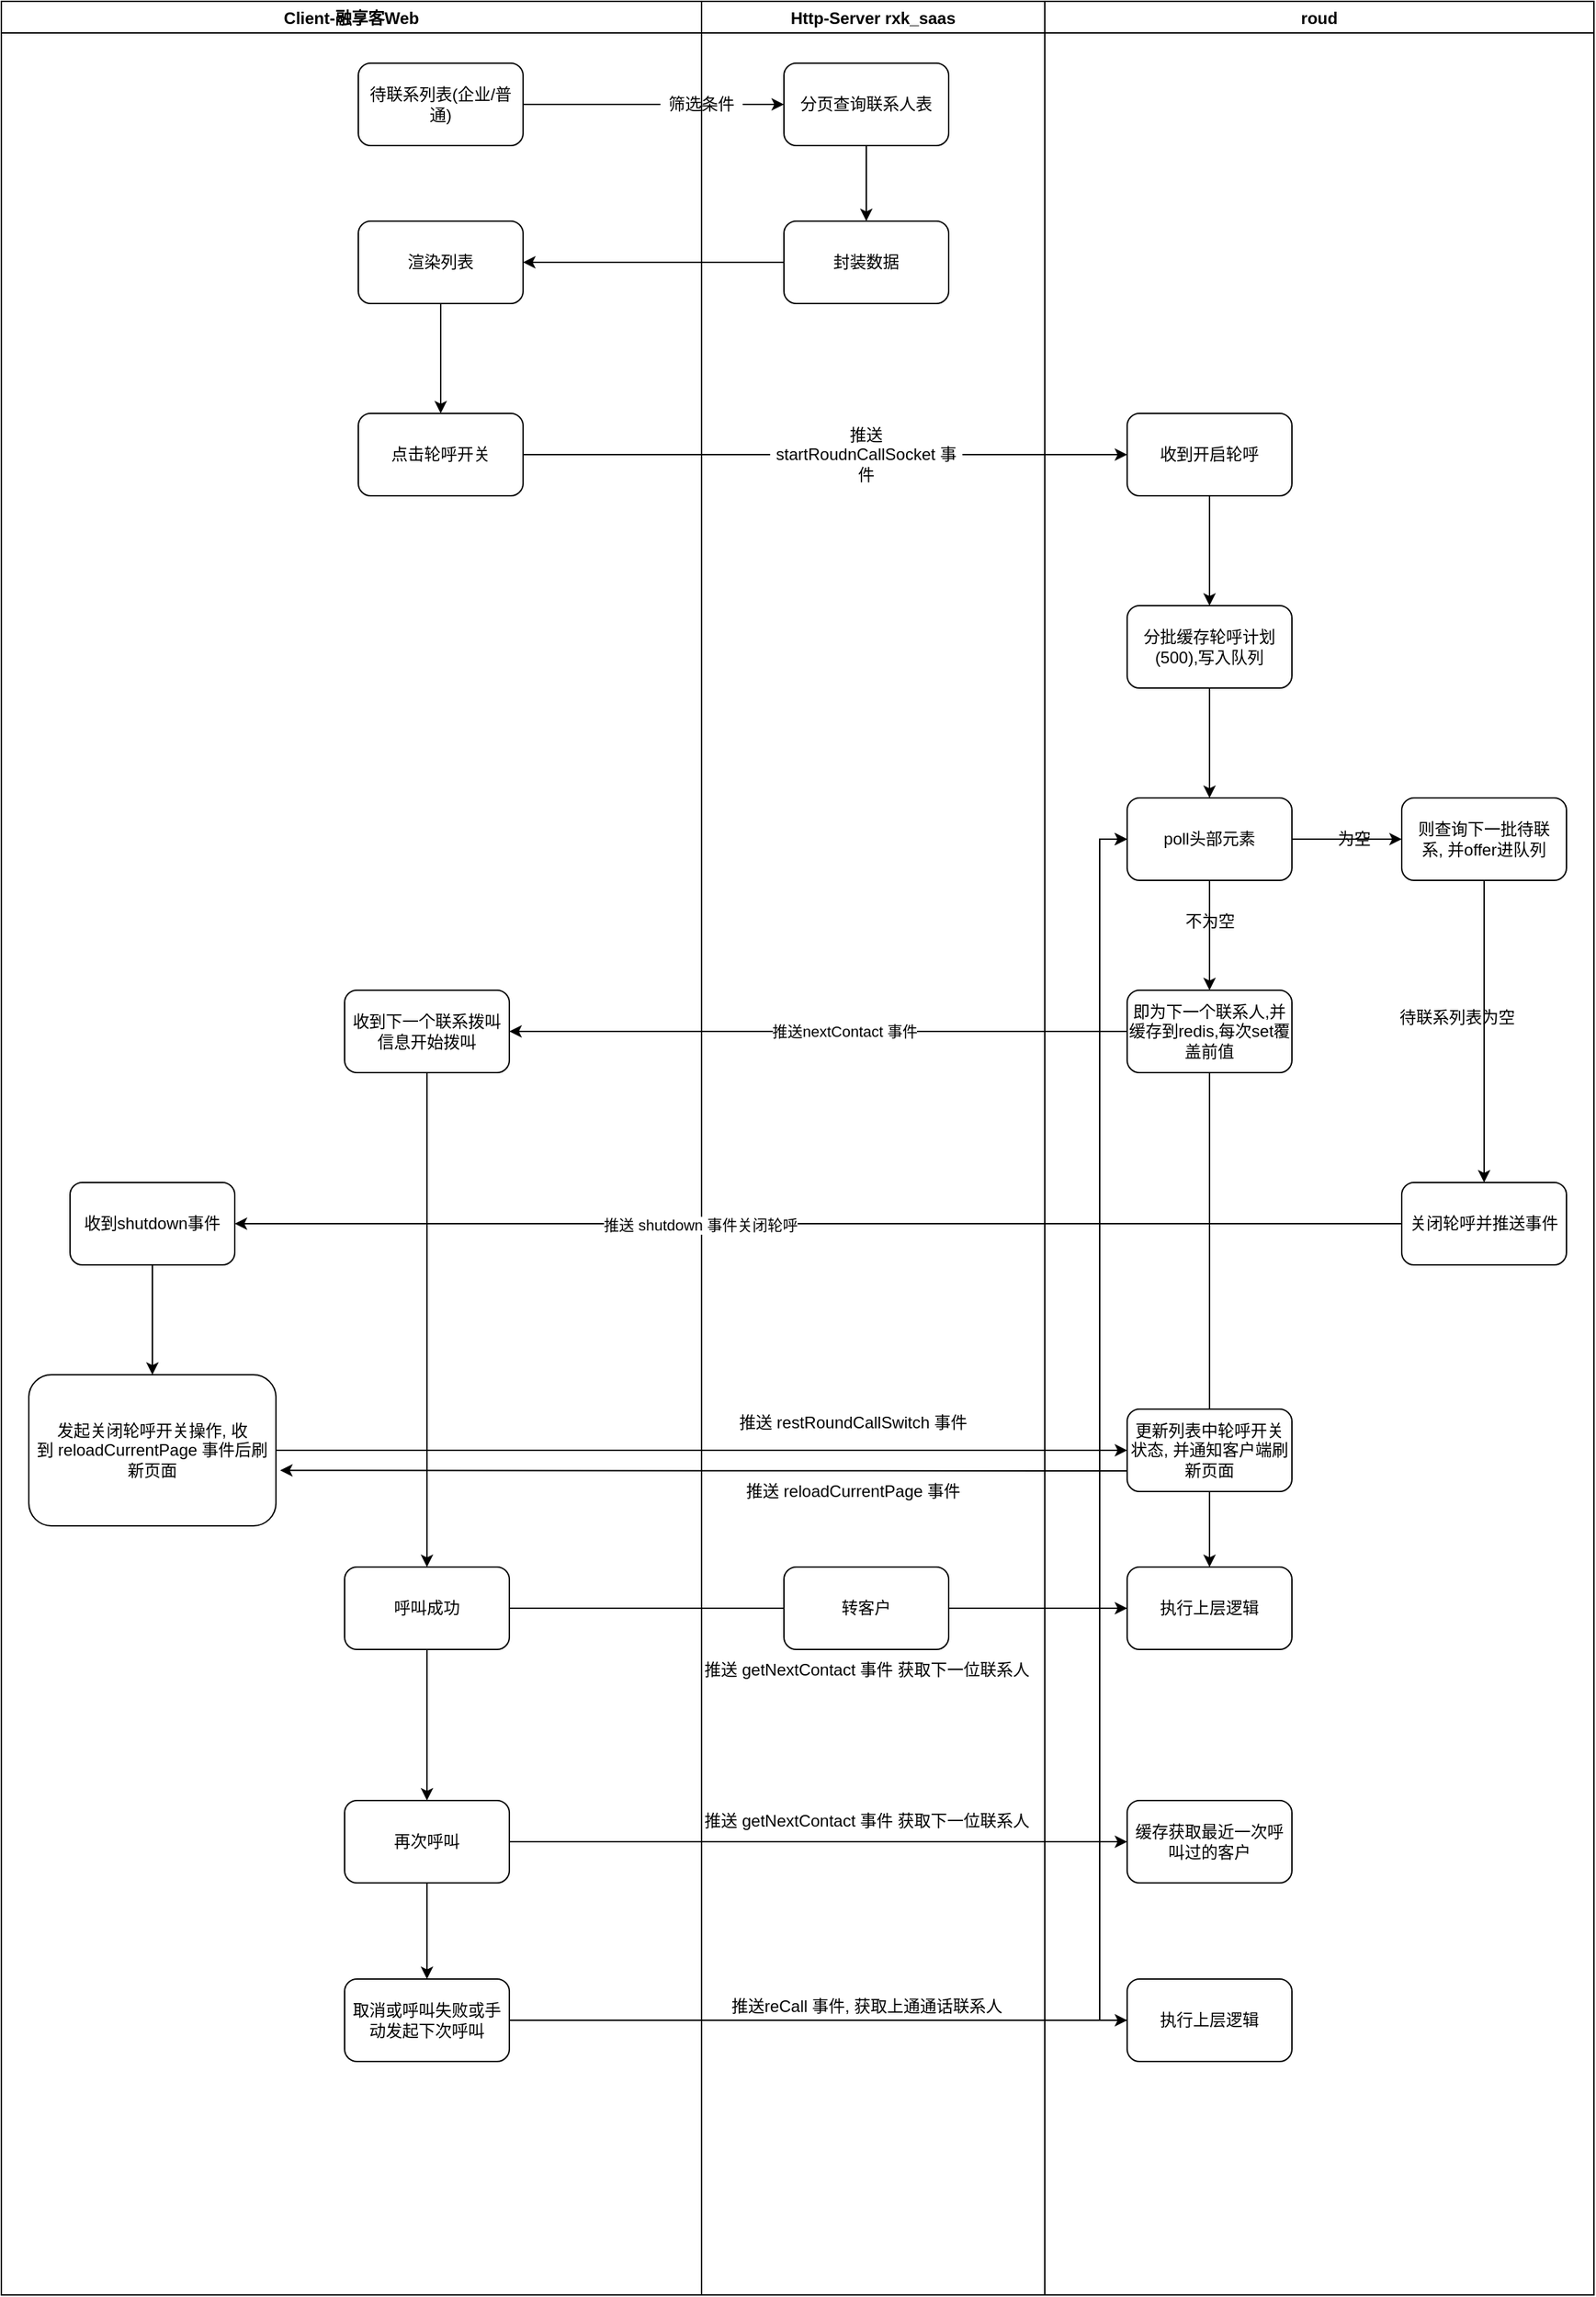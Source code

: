 <mxfile version="20.3.3" type="github">
  <diagram name="Page-1" id="c7488fd3-1785-93aa-aadb-54a6760d102a">
    <mxGraphModel dx="2336" dy="698" grid="1" gridSize="10" guides="1" tooltips="1" connect="1" arrows="1" fold="1" page="1" pageScale="1" pageWidth="1100" pageHeight="850" background="none" math="0" shadow="0">
      <root>
        <mxCell id="0" />
        <mxCell id="1" parent="0" />
        <mxCell id="j-hrNfwqryrFLlmtQv2E-1" value="Client-融享客Web" style="swimlane;" vertex="1" parent="1">
          <mxGeometry x="-50" y="60" width="510" height="1670" as="geometry" />
        </mxCell>
        <mxCell id="j-hrNfwqryrFLlmtQv2E-5" value="待联系列表(企业/普通)" style="rounded=1;whiteSpace=wrap;html=1;" vertex="1" parent="j-hrNfwqryrFLlmtQv2E-1">
          <mxGeometry x="260" y="45" width="120" height="60" as="geometry" />
        </mxCell>
        <mxCell id="j-hrNfwqryrFLlmtQv2E-15" value="" style="edgeStyle=orthogonalEdgeStyle;rounded=0;orthogonalLoop=1;jettySize=auto;html=1;" edge="1" parent="j-hrNfwqryrFLlmtQv2E-1" source="j-hrNfwqryrFLlmtQv2E-12" target="j-hrNfwqryrFLlmtQv2E-14">
          <mxGeometry relative="1" as="geometry" />
        </mxCell>
        <mxCell id="j-hrNfwqryrFLlmtQv2E-12" value="渲染列表" style="whiteSpace=wrap;html=1;rounded=1;" vertex="1" parent="j-hrNfwqryrFLlmtQv2E-1">
          <mxGeometry x="260" y="160" width="120" height="60" as="geometry" />
        </mxCell>
        <mxCell id="j-hrNfwqryrFLlmtQv2E-14" value="点击轮呼开关" style="whiteSpace=wrap;html=1;rounded=1;" vertex="1" parent="j-hrNfwqryrFLlmtQv2E-1">
          <mxGeometry x="260" y="300" width="120" height="60" as="geometry" />
        </mxCell>
        <mxCell id="j-hrNfwqryrFLlmtQv2E-62" value="" style="edgeStyle=orthogonalEdgeStyle;rounded=0;orthogonalLoop=1;jettySize=auto;html=1;" edge="1" parent="j-hrNfwqryrFLlmtQv2E-1" source="j-hrNfwqryrFLlmtQv2E-32" target="j-hrNfwqryrFLlmtQv2E-61">
          <mxGeometry relative="1" as="geometry" />
        </mxCell>
        <mxCell id="j-hrNfwqryrFLlmtQv2E-32" value="收到下一个联系拨叫信息开始拨叫" style="rounded=1;whiteSpace=wrap;html=1;" vertex="1" parent="j-hrNfwqryrFLlmtQv2E-1">
          <mxGeometry x="250" y="720" width="120" height="60" as="geometry" />
        </mxCell>
        <mxCell id="j-hrNfwqryrFLlmtQv2E-54" value="" style="edgeStyle=orthogonalEdgeStyle;rounded=0;orthogonalLoop=1;jettySize=auto;html=1;" edge="1" parent="j-hrNfwqryrFLlmtQv2E-1" source="j-hrNfwqryrFLlmtQv2E-50" target="j-hrNfwqryrFLlmtQv2E-53">
          <mxGeometry relative="1" as="geometry" />
        </mxCell>
        <mxCell id="j-hrNfwqryrFLlmtQv2E-50" value="收到shutdown事件" style="rounded=1;whiteSpace=wrap;html=1;" vertex="1" parent="j-hrNfwqryrFLlmtQv2E-1">
          <mxGeometry x="50" y="860" width="120" height="60" as="geometry" />
        </mxCell>
        <mxCell id="j-hrNfwqryrFLlmtQv2E-53" value="发起关闭轮呼开关操作,&amp;nbsp;收到&amp;nbsp;&lt;span style=&quot;&quot;&gt;reloadCurrentPage&amp;nbsp;事件后刷新页面&lt;/span&gt;" style="rounded=1;whiteSpace=wrap;html=1;" vertex="1" parent="j-hrNfwqryrFLlmtQv2E-1">
          <mxGeometry x="20" y="1000" width="180" height="110" as="geometry" />
        </mxCell>
        <mxCell id="j-hrNfwqryrFLlmtQv2E-84" style="edgeStyle=orthogonalEdgeStyle;rounded=0;orthogonalLoop=1;jettySize=auto;html=1;exitX=0.5;exitY=1;exitDx=0;exitDy=0;" edge="1" parent="j-hrNfwqryrFLlmtQv2E-1" source="j-hrNfwqryrFLlmtQv2E-61" target="j-hrNfwqryrFLlmtQv2E-78">
          <mxGeometry relative="1" as="geometry" />
        </mxCell>
        <mxCell id="j-hrNfwqryrFLlmtQv2E-61" value="呼叫成功" style="rounded=1;whiteSpace=wrap;html=1;" vertex="1" parent="j-hrNfwqryrFLlmtQv2E-1">
          <mxGeometry x="250" y="1140" width="120" height="60" as="geometry" />
        </mxCell>
        <mxCell id="j-hrNfwqryrFLlmtQv2E-69" value="取消或呼叫失败或手动发起下次呼叫" style="rounded=1;whiteSpace=wrap;html=1;" vertex="1" parent="j-hrNfwqryrFLlmtQv2E-1">
          <mxGeometry x="250" y="1440" width="120" height="60" as="geometry" />
        </mxCell>
        <mxCell id="j-hrNfwqryrFLlmtQv2E-85" style="edgeStyle=orthogonalEdgeStyle;rounded=0;orthogonalLoop=1;jettySize=auto;html=1;exitX=0.5;exitY=1;exitDx=0;exitDy=0;" edge="1" parent="j-hrNfwqryrFLlmtQv2E-1" source="j-hrNfwqryrFLlmtQv2E-78" target="j-hrNfwqryrFLlmtQv2E-69">
          <mxGeometry relative="1" as="geometry" />
        </mxCell>
        <mxCell id="j-hrNfwqryrFLlmtQv2E-78" value="再次呼叫" style="rounded=1;whiteSpace=wrap;html=1;" vertex="1" parent="j-hrNfwqryrFLlmtQv2E-1">
          <mxGeometry x="250" y="1310" width="120" height="60" as="geometry" />
        </mxCell>
        <mxCell id="j-hrNfwqryrFLlmtQv2E-2" value="Http-Server rxk_saas" style="swimlane;startSize=23;" vertex="1" parent="1">
          <mxGeometry x="460" y="60" width="250" height="1670" as="geometry" />
        </mxCell>
        <mxCell id="j-hrNfwqryrFLlmtQv2E-11" value="" style="edgeStyle=orthogonalEdgeStyle;rounded=0;orthogonalLoop=1;jettySize=auto;html=1;" edge="1" parent="j-hrNfwqryrFLlmtQv2E-2" source="j-hrNfwqryrFLlmtQv2E-6" target="j-hrNfwqryrFLlmtQv2E-10">
          <mxGeometry relative="1" as="geometry" />
        </mxCell>
        <mxCell id="j-hrNfwqryrFLlmtQv2E-6" value="分页查询联系人表" style="whiteSpace=wrap;html=1;rounded=1;" vertex="1" parent="j-hrNfwqryrFLlmtQv2E-2">
          <mxGeometry x="60" y="45" width="120" height="60" as="geometry" />
        </mxCell>
        <mxCell id="j-hrNfwqryrFLlmtQv2E-10" value="封装数据" style="whiteSpace=wrap;html=1;rounded=1;" vertex="1" parent="j-hrNfwqryrFLlmtQv2E-2">
          <mxGeometry x="60" y="160" width="120" height="60" as="geometry" />
        </mxCell>
        <mxCell id="j-hrNfwqryrFLlmtQv2E-18" value="推送startRoudnCallSocket&amp;nbsp;事件" style="text;html=1;strokeColor=none;fillColor=none;align=center;verticalAlign=middle;whiteSpace=wrap;rounded=0;" vertex="1" parent="j-hrNfwqryrFLlmtQv2E-2">
          <mxGeometry x="50" y="315" width="140" height="30" as="geometry" />
        </mxCell>
        <mxCell id="j-hrNfwqryrFLlmtQv2E-59" value="推送&amp;nbsp;reloadCurrentPage&amp;nbsp;事件" style="text;html=1;align=center;verticalAlign=middle;resizable=0;points=[];autosize=1;strokeColor=none;fillColor=none;" vertex="1" parent="j-hrNfwqryrFLlmtQv2E-2">
          <mxGeometry x="20" y="1070" width="180" height="30" as="geometry" />
        </mxCell>
        <mxCell id="j-hrNfwqryrFLlmtQv2E-66" value="推送&amp;nbsp;getNextContact&amp;nbsp;事件&amp;nbsp;获取下一位联系人" style="text;html=1;align=center;verticalAlign=middle;resizable=0;points=[];autosize=1;strokeColor=none;fillColor=none;" vertex="1" parent="j-hrNfwqryrFLlmtQv2E-2">
          <mxGeometry x="-10" y="1200" width="260" height="30" as="geometry" />
        </mxCell>
        <mxCell id="j-hrNfwqryrFLlmtQv2E-75" value="推送&amp;nbsp;getNextContact&amp;nbsp;事件&amp;nbsp;获取下一位联系人" style="text;html=1;align=center;verticalAlign=middle;resizable=0;points=[];autosize=1;strokeColor=none;fillColor=none;" vertex="1" parent="j-hrNfwqryrFLlmtQv2E-2">
          <mxGeometry x="-10" y="1310" width="260" height="30" as="geometry" />
        </mxCell>
        <mxCell id="j-hrNfwqryrFLlmtQv2E-82" value="推送reCall&amp;nbsp;事件,&amp;nbsp;获取上通通话联系人" style="text;html=1;align=center;verticalAlign=middle;resizable=0;points=[];autosize=1;strokeColor=none;fillColor=none;" vertex="1" parent="j-hrNfwqryrFLlmtQv2E-2">
          <mxGeometry x="10" y="1445" width="220" height="30" as="geometry" />
        </mxCell>
        <mxCell id="j-hrNfwqryrFLlmtQv2E-87" value="推送&amp;nbsp;restRoundCallSwitch 事件" style="text;html=1;align=center;verticalAlign=middle;resizable=0;points=[];autosize=1;strokeColor=none;fillColor=none;" vertex="1" parent="j-hrNfwqryrFLlmtQv2E-2">
          <mxGeometry x="15" y="1020" width="190" height="30" as="geometry" />
        </mxCell>
        <mxCell id="j-hrNfwqryrFLlmtQv2E-3" value="roud" style="swimlane;startSize=23;" vertex="1" parent="1">
          <mxGeometry x="710" y="60" width="400" height="1670" as="geometry" />
        </mxCell>
        <mxCell id="j-hrNfwqryrFLlmtQv2E-21" value="" style="edgeStyle=orthogonalEdgeStyle;rounded=0;orthogonalLoop=1;jettySize=auto;html=1;" edge="1" parent="j-hrNfwqryrFLlmtQv2E-3" source="j-hrNfwqryrFLlmtQv2E-16" target="j-hrNfwqryrFLlmtQv2E-20">
          <mxGeometry relative="1" as="geometry" />
        </mxCell>
        <mxCell id="j-hrNfwqryrFLlmtQv2E-16" value="收到开启轮呼" style="whiteSpace=wrap;html=1;rounded=1;" vertex="1" parent="j-hrNfwqryrFLlmtQv2E-3">
          <mxGeometry x="60" y="300" width="120" height="60" as="geometry" />
        </mxCell>
        <mxCell id="j-hrNfwqryrFLlmtQv2E-23" value="" style="edgeStyle=orthogonalEdgeStyle;rounded=0;orthogonalLoop=1;jettySize=auto;html=1;" edge="1" parent="j-hrNfwqryrFLlmtQv2E-3" source="j-hrNfwqryrFLlmtQv2E-20" target="j-hrNfwqryrFLlmtQv2E-22">
          <mxGeometry relative="1" as="geometry" />
        </mxCell>
        <mxCell id="j-hrNfwqryrFLlmtQv2E-20" value="分批缓存轮呼计划(500),写入队列" style="whiteSpace=wrap;html=1;rounded=1;" vertex="1" parent="j-hrNfwqryrFLlmtQv2E-3">
          <mxGeometry x="60" y="440" width="120" height="60" as="geometry" />
        </mxCell>
        <mxCell id="j-hrNfwqryrFLlmtQv2E-28" value="" style="edgeStyle=orthogonalEdgeStyle;rounded=0;orthogonalLoop=1;jettySize=auto;html=1;" edge="1" parent="j-hrNfwqryrFLlmtQv2E-3" source="j-hrNfwqryrFLlmtQv2E-22" target="j-hrNfwqryrFLlmtQv2E-27">
          <mxGeometry relative="1" as="geometry" />
        </mxCell>
        <mxCell id="j-hrNfwqryrFLlmtQv2E-45" value="" style="edgeStyle=orthogonalEdgeStyle;rounded=0;orthogonalLoop=1;jettySize=auto;html=1;" edge="1" parent="j-hrNfwqryrFLlmtQv2E-3" source="j-hrNfwqryrFLlmtQv2E-22" target="j-hrNfwqryrFLlmtQv2E-44">
          <mxGeometry relative="1" as="geometry" />
        </mxCell>
        <mxCell id="j-hrNfwqryrFLlmtQv2E-22" value="poll头部元素" style="whiteSpace=wrap;html=1;rounded=1;" vertex="1" parent="j-hrNfwqryrFLlmtQv2E-3">
          <mxGeometry x="60" y="580" width="120" height="60" as="geometry" />
        </mxCell>
        <mxCell id="j-hrNfwqryrFLlmtQv2E-64" value="" style="edgeStyle=orthogonalEdgeStyle;rounded=0;orthogonalLoop=1;jettySize=auto;html=1;" edge="1" parent="j-hrNfwqryrFLlmtQv2E-3" source="j-hrNfwqryrFLlmtQv2E-27" target="j-hrNfwqryrFLlmtQv2E-63">
          <mxGeometry relative="1" as="geometry" />
        </mxCell>
        <mxCell id="j-hrNfwqryrFLlmtQv2E-27" value="即为下一个联系人,并缓存到redis,每次set覆盖前值" style="whiteSpace=wrap;html=1;rounded=1;" vertex="1" parent="j-hrNfwqryrFLlmtQv2E-3">
          <mxGeometry x="60" y="720" width="120" height="60" as="geometry" />
        </mxCell>
        <mxCell id="j-hrNfwqryrFLlmtQv2E-29" value="不为空" style="text;html=1;align=center;verticalAlign=middle;resizable=0;points=[];autosize=1;strokeColor=none;fillColor=none;" vertex="1" parent="j-hrNfwqryrFLlmtQv2E-3">
          <mxGeometry x="90" y="655" width="60" height="30" as="geometry" />
        </mxCell>
        <mxCell id="j-hrNfwqryrFLlmtQv2E-44" value="则查询下一批待联系,&amp;nbsp;并offer进队列" style="whiteSpace=wrap;html=1;rounded=1;" vertex="1" parent="j-hrNfwqryrFLlmtQv2E-3">
          <mxGeometry x="260" y="580" width="120" height="60" as="geometry" />
        </mxCell>
        <mxCell id="j-hrNfwqryrFLlmtQv2E-47" value="为空" style="text;html=1;align=center;verticalAlign=middle;resizable=0;points=[];autosize=1;strokeColor=none;fillColor=none;" vertex="1" parent="j-hrNfwqryrFLlmtQv2E-3">
          <mxGeometry x="200" y="595" width="50" height="30" as="geometry" />
        </mxCell>
        <mxCell id="j-hrNfwqryrFLlmtQv2E-55" value="更新列表中轮呼开关状态,&amp;nbsp;并通知客户端刷新页面" style="rounded=1;whiteSpace=wrap;html=1;" vertex="1" parent="j-hrNfwqryrFLlmtQv2E-3">
          <mxGeometry x="60" y="1025" width="120" height="60" as="geometry" />
        </mxCell>
        <mxCell id="j-hrNfwqryrFLlmtQv2E-63" value="执行上层逻辑" style="whiteSpace=wrap;html=1;rounded=1;" vertex="1" parent="j-hrNfwqryrFLlmtQv2E-3">
          <mxGeometry x="60" y="1140" width="120" height="60" as="geometry" />
        </mxCell>
        <mxCell id="j-hrNfwqryrFLlmtQv2E-76" style="edgeStyle=orthogonalEdgeStyle;rounded=0;orthogonalLoop=1;jettySize=auto;html=1;exitX=0;exitY=0.5;exitDx=0;exitDy=0;entryX=0;entryY=0.5;entryDx=0;entryDy=0;" edge="1" parent="j-hrNfwqryrFLlmtQv2E-3" source="j-hrNfwqryrFLlmtQv2E-73" target="j-hrNfwqryrFLlmtQv2E-22">
          <mxGeometry relative="1" as="geometry" />
        </mxCell>
        <mxCell id="j-hrNfwqryrFLlmtQv2E-73" value="执行上层逻辑" style="whiteSpace=wrap;html=1;rounded=1;" vertex="1" parent="j-hrNfwqryrFLlmtQv2E-3">
          <mxGeometry x="60" y="1440" width="120" height="60" as="geometry" />
        </mxCell>
        <mxCell id="j-hrNfwqryrFLlmtQv2E-77" style="edgeStyle=orthogonalEdgeStyle;rounded=0;orthogonalLoop=1;jettySize=auto;html=1;exitX=0;exitY=0.5;exitDx=0;exitDy=0;entryX=0;entryY=0.5;entryDx=0;entryDy=0;" edge="1" parent="j-hrNfwqryrFLlmtQv2E-3" source="j-hrNfwqryrFLlmtQv2E-63" target="j-hrNfwqryrFLlmtQv2E-22">
          <mxGeometry relative="1" as="geometry">
            <mxPoint x="40" y="600" as="targetPoint" />
          </mxGeometry>
        </mxCell>
        <mxCell id="j-hrNfwqryrFLlmtQv2E-80" value="缓存获取最近一次呼叫过的客户" style="whiteSpace=wrap;html=1;rounded=1;" vertex="1" parent="j-hrNfwqryrFLlmtQv2E-3">
          <mxGeometry x="60" y="1310" width="120" height="60" as="geometry" />
        </mxCell>
        <mxCell id="j-hrNfwqryrFLlmtQv2E-48" value="关闭轮呼并推送事件" style="whiteSpace=wrap;html=1;rounded=1;" vertex="1" parent="j-hrNfwqryrFLlmtQv2E-3">
          <mxGeometry x="260" y="860" width="120" height="60" as="geometry" />
        </mxCell>
        <mxCell id="j-hrNfwqryrFLlmtQv2E-49" value="" style="edgeStyle=orthogonalEdgeStyle;rounded=0;orthogonalLoop=1;jettySize=auto;html=1;" edge="1" parent="j-hrNfwqryrFLlmtQv2E-3" source="j-hrNfwqryrFLlmtQv2E-44" target="j-hrNfwqryrFLlmtQv2E-48">
          <mxGeometry relative="1" as="geometry" />
        </mxCell>
        <mxCell id="j-hrNfwqryrFLlmtQv2E-7" value="" style="edgeStyle=orthogonalEdgeStyle;rounded=0;orthogonalLoop=1;jettySize=auto;html=1;startArrow=none;" edge="1" parent="1" source="j-hrNfwqryrFLlmtQv2E-8" target="j-hrNfwqryrFLlmtQv2E-6">
          <mxGeometry relative="1" as="geometry" />
        </mxCell>
        <mxCell id="j-hrNfwqryrFLlmtQv2E-8" value="筛选条件" style="text;html=1;strokeColor=none;fillColor=none;align=center;verticalAlign=middle;whiteSpace=wrap;rounded=0;" vertex="1" parent="1">
          <mxGeometry x="430" y="120" width="60" height="30" as="geometry" />
        </mxCell>
        <mxCell id="j-hrNfwqryrFLlmtQv2E-9" value="" style="edgeStyle=orthogonalEdgeStyle;rounded=0;orthogonalLoop=1;jettySize=auto;html=1;endArrow=none;" edge="1" parent="1" source="j-hrNfwqryrFLlmtQv2E-5" target="j-hrNfwqryrFLlmtQv2E-8">
          <mxGeometry relative="1" as="geometry">
            <mxPoint x="400" y="135" as="sourcePoint" />
            <mxPoint x="520" y="135" as="targetPoint" />
          </mxGeometry>
        </mxCell>
        <mxCell id="j-hrNfwqryrFLlmtQv2E-13" style="edgeStyle=orthogonalEdgeStyle;rounded=0;orthogonalLoop=1;jettySize=auto;html=1;exitX=0;exitY=0.5;exitDx=0;exitDy=0;" edge="1" parent="1" source="j-hrNfwqryrFLlmtQv2E-10" target="j-hrNfwqryrFLlmtQv2E-12">
          <mxGeometry relative="1" as="geometry" />
        </mxCell>
        <mxCell id="j-hrNfwqryrFLlmtQv2E-17" style="edgeStyle=orthogonalEdgeStyle;rounded=0;orthogonalLoop=1;jettySize=auto;html=1;exitX=1;exitY=0.5;exitDx=0;exitDy=0;startArrow=none;" edge="1" parent="1" source="j-hrNfwqryrFLlmtQv2E-18" target="j-hrNfwqryrFLlmtQv2E-16">
          <mxGeometry relative="1" as="geometry" />
        </mxCell>
        <mxCell id="j-hrNfwqryrFLlmtQv2E-19" value="" style="edgeStyle=orthogonalEdgeStyle;rounded=0;orthogonalLoop=1;jettySize=auto;html=1;exitX=1;exitY=0.5;exitDx=0;exitDy=0;endArrow=none;" edge="1" parent="1" source="j-hrNfwqryrFLlmtQv2E-14" target="j-hrNfwqryrFLlmtQv2E-18">
          <mxGeometry relative="1" as="geometry">
            <mxPoint x="390" y="390" as="sourcePoint" />
            <mxPoint x="760" y="390" as="targetPoint" />
          </mxGeometry>
        </mxCell>
        <mxCell id="j-hrNfwqryrFLlmtQv2E-33" style="edgeStyle=orthogonalEdgeStyle;rounded=0;orthogonalLoop=1;jettySize=auto;html=1;exitX=0;exitY=0.5;exitDx=0;exitDy=0;" edge="1" parent="1" source="j-hrNfwqryrFLlmtQv2E-27" target="j-hrNfwqryrFLlmtQv2E-32">
          <mxGeometry relative="1" as="geometry" />
        </mxCell>
        <mxCell id="j-hrNfwqryrFLlmtQv2E-34" value="推送nextContact&amp;nbsp;事件" style="edgeLabel;html=1;align=center;verticalAlign=middle;resizable=0;points=[];" vertex="1" connectable="0" parent="j-hrNfwqryrFLlmtQv2E-33">
          <mxGeometry x="-0.084" y="-4" relative="1" as="geometry">
            <mxPoint y="4" as="offset" />
          </mxGeometry>
        </mxCell>
        <mxCell id="j-hrNfwqryrFLlmtQv2E-51" style="edgeStyle=orthogonalEdgeStyle;rounded=0;orthogonalLoop=1;jettySize=auto;html=1;exitX=0;exitY=0.5;exitDx=0;exitDy=0;" edge="1" parent="1" source="j-hrNfwqryrFLlmtQv2E-48" target="j-hrNfwqryrFLlmtQv2E-50">
          <mxGeometry relative="1" as="geometry" />
        </mxCell>
        <mxCell id="j-hrNfwqryrFLlmtQv2E-52" value="推送&amp;nbsp;shutdown&amp;nbsp;事件关闭轮呼" style="edgeLabel;html=1;align=center;verticalAlign=middle;resizable=0;points=[];" vertex="1" connectable="0" parent="j-hrNfwqryrFLlmtQv2E-51">
          <mxGeometry x="0.203" y="1" relative="1" as="geometry">
            <mxPoint as="offset" />
          </mxGeometry>
        </mxCell>
        <mxCell id="j-hrNfwqryrFLlmtQv2E-56" style="edgeStyle=orthogonalEdgeStyle;rounded=0;orthogonalLoop=1;jettySize=auto;html=1;exitX=1;exitY=0.5;exitDx=0;exitDy=0;entryX=0;entryY=0.5;entryDx=0;entryDy=0;" edge="1" parent="1" source="j-hrNfwqryrFLlmtQv2E-53" target="j-hrNfwqryrFLlmtQv2E-55">
          <mxGeometry relative="1" as="geometry" />
        </mxCell>
        <mxCell id="j-hrNfwqryrFLlmtQv2E-58" value="" style="endArrow=classic;html=1;rounded=0;entryX=1.017;entryY=0.633;entryDx=0;entryDy=0;entryPerimeter=0;exitX=0;exitY=0.75;exitDx=0;exitDy=0;" edge="1" parent="1" source="j-hrNfwqryrFLlmtQv2E-55" target="j-hrNfwqryrFLlmtQv2E-53">
          <mxGeometry width="50" height="50" relative="1" as="geometry">
            <mxPoint x="750" y="1130" as="sourcePoint" />
            <mxPoint x="590" y="1140" as="targetPoint" />
          </mxGeometry>
        </mxCell>
        <mxCell id="j-hrNfwqryrFLlmtQv2E-60" value="待联系列表为空" style="text;html=1;align=center;verticalAlign=middle;resizable=0;points=[];autosize=1;strokeColor=none;fillColor=none;" vertex="1" parent="1">
          <mxGeometry x="955" y="785" width="110" height="30" as="geometry" />
        </mxCell>
        <mxCell id="j-hrNfwqryrFLlmtQv2E-65" style="edgeStyle=orthogonalEdgeStyle;rounded=0;orthogonalLoop=1;jettySize=auto;html=1;exitX=1;exitY=0.5;exitDx=0;exitDy=0;" edge="1" parent="1" source="j-hrNfwqryrFLlmtQv2E-61" target="j-hrNfwqryrFLlmtQv2E-63">
          <mxGeometry relative="1" as="geometry" />
        </mxCell>
        <mxCell id="j-hrNfwqryrFLlmtQv2E-72" value="转客户" style="rounded=1;whiteSpace=wrap;html=1;" vertex="1" parent="1">
          <mxGeometry x="520" y="1200" width="120" height="60" as="geometry" />
        </mxCell>
        <mxCell id="j-hrNfwqryrFLlmtQv2E-74" style="edgeStyle=orthogonalEdgeStyle;rounded=0;orthogonalLoop=1;jettySize=auto;html=1;exitX=1;exitY=0.5;exitDx=0;exitDy=0;" edge="1" parent="1" source="j-hrNfwqryrFLlmtQv2E-69" target="j-hrNfwqryrFLlmtQv2E-73">
          <mxGeometry relative="1" as="geometry" />
        </mxCell>
        <mxCell id="j-hrNfwqryrFLlmtQv2E-81" style="edgeStyle=orthogonalEdgeStyle;rounded=0;orthogonalLoop=1;jettySize=auto;html=1;exitX=1;exitY=0.5;exitDx=0;exitDy=0;" edge="1" parent="1" source="j-hrNfwqryrFLlmtQv2E-78" target="j-hrNfwqryrFLlmtQv2E-80">
          <mxGeometry relative="1" as="geometry" />
        </mxCell>
      </root>
    </mxGraphModel>
  </diagram>
</mxfile>
